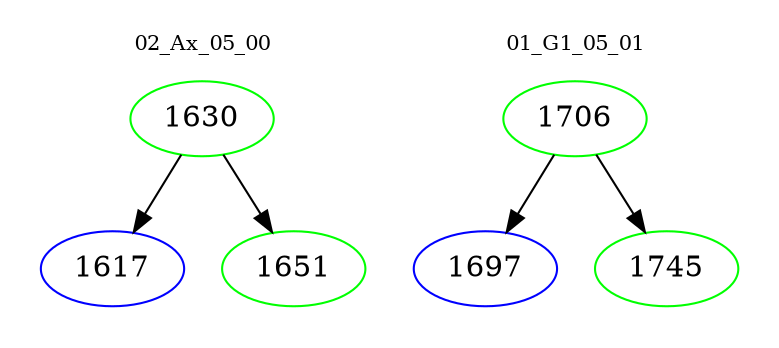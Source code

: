 digraph{
subgraph cluster_0 {
color = white
label = "02_Ax_05_00";
fontsize=10;
T0_1630 [label="1630", color="green"]
T0_1630 -> T0_1617 [color="black"]
T0_1617 [label="1617", color="blue"]
T0_1630 -> T0_1651 [color="black"]
T0_1651 [label="1651", color="green"]
}
subgraph cluster_1 {
color = white
label = "01_G1_05_01";
fontsize=10;
T1_1706 [label="1706", color="green"]
T1_1706 -> T1_1697 [color="black"]
T1_1697 [label="1697", color="blue"]
T1_1706 -> T1_1745 [color="black"]
T1_1745 [label="1745", color="green"]
}
}
